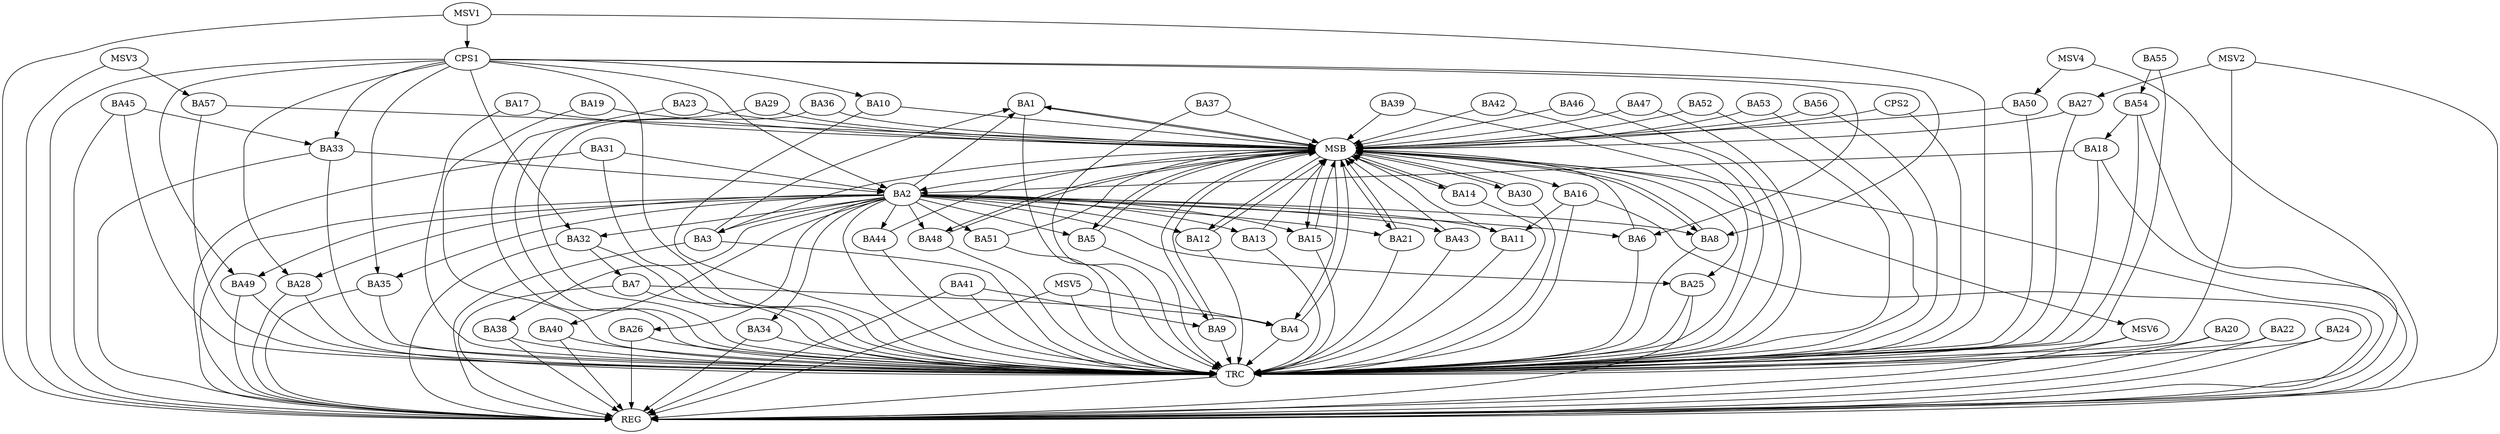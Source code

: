 strict digraph G {
  BA1 [ label="BA1" ];
  BA2 [ label="BA2" ];
  BA3 [ label="BA3" ];
  BA4 [ label="BA4" ];
  BA5 [ label="BA5" ];
  BA6 [ label="BA6" ];
  BA7 [ label="BA7" ];
  BA8 [ label="BA8" ];
  BA9 [ label="BA9" ];
  BA10 [ label="BA10" ];
  BA11 [ label="BA11" ];
  BA12 [ label="BA12" ];
  BA13 [ label="BA13" ];
  BA14 [ label="BA14" ];
  BA15 [ label="BA15" ];
  BA16 [ label="BA16" ];
  BA17 [ label="BA17" ];
  BA18 [ label="BA18" ];
  BA19 [ label="BA19" ];
  BA20 [ label="BA20" ];
  BA21 [ label="BA21" ];
  BA22 [ label="BA22" ];
  BA23 [ label="BA23" ];
  BA24 [ label="BA24" ];
  BA25 [ label="BA25" ];
  BA26 [ label="BA26" ];
  BA27 [ label="BA27" ];
  BA28 [ label="BA28" ];
  BA29 [ label="BA29" ];
  BA30 [ label="BA30" ];
  BA31 [ label="BA31" ];
  BA32 [ label="BA32" ];
  BA33 [ label="BA33" ];
  BA34 [ label="BA34" ];
  BA35 [ label="BA35" ];
  BA36 [ label="BA36" ];
  BA37 [ label="BA37" ];
  BA38 [ label="BA38" ];
  BA39 [ label="BA39" ];
  BA40 [ label="BA40" ];
  BA41 [ label="BA41" ];
  BA42 [ label="BA42" ];
  BA43 [ label="BA43" ];
  BA44 [ label="BA44" ];
  BA45 [ label="BA45" ];
  BA46 [ label="BA46" ];
  BA47 [ label="BA47" ];
  BA48 [ label="BA48" ];
  BA49 [ label="BA49" ];
  BA50 [ label="BA50" ];
  BA51 [ label="BA51" ];
  BA52 [ label="BA52" ];
  BA53 [ label="BA53" ];
  BA54 [ label="BA54" ];
  BA55 [ label="BA55" ];
  BA56 [ label="BA56" ];
  BA57 [ label="BA57" ];
  CPS1 [ label="CPS1" ];
  CPS2 [ label="CPS2" ];
  REG [ label="REG" ];
  MSB [ label="MSB" ];
  TRC [ label="TRC" ];
  MSV1 [ label="MSV1" ];
  MSV2 [ label="MSV2" ];
  MSV3 [ label="MSV3" ];
  MSV4 [ label="MSV4" ];
  MSV5 [ label="MSV5" ];
  MSV6 [ label="MSV6" ];
  BA2 -> BA1;
  BA3 -> BA1;
  BA7 -> BA4;
  BA16 -> BA11;
  BA18 -> BA2;
  BA31 -> BA2;
  BA32 -> BA7;
  BA33 -> BA2;
  BA41 -> BA9;
  BA45 -> BA33;
  BA54 -> BA18;
  BA55 -> BA54;
  CPS1 -> BA2;
  CPS1 -> BA8;
  CPS1 -> BA6;
  CPS1 -> BA49;
  CPS1 -> BA32;
  CPS1 -> BA33;
  CPS1 -> BA10;
  CPS1 -> BA35;
  CPS1 -> BA28;
  BA2 -> REG;
  BA3 -> REG;
  BA7 -> REG;
  BA16 -> REG;
  BA18 -> REG;
  BA20 -> REG;
  BA22 -> REG;
  BA24 -> REG;
  BA25 -> REG;
  BA26 -> REG;
  BA28 -> REG;
  BA31 -> REG;
  BA32 -> REG;
  BA33 -> REG;
  BA34 -> REG;
  BA35 -> REG;
  BA38 -> REG;
  BA40 -> REG;
  BA41 -> REG;
  BA45 -> REG;
  BA49 -> REG;
  BA54 -> REG;
  CPS1 -> REG;
  BA1 -> MSB;
  MSB -> BA2;
  MSB -> REG;
  BA4 -> MSB;
  BA5 -> MSB;
  BA6 -> MSB;
  MSB -> BA4;
  BA8 -> MSB;
  BA9 -> MSB;
  MSB -> BA5;
  BA10 -> MSB;
  BA11 -> MSB;
  MSB -> BA8;
  BA12 -> MSB;
  BA13 -> MSB;
  MSB -> BA1;
  BA14 -> MSB;
  BA15 -> MSB;
  MSB -> BA14;
  BA17 -> MSB;
  BA19 -> MSB;
  BA21 -> MSB;
  MSB -> BA15;
  BA23 -> MSB;
  MSB -> BA3;
  BA27 -> MSB;
  BA29 -> MSB;
  BA30 -> MSB;
  MSB -> BA25;
  BA36 -> MSB;
  BA37 -> MSB;
  MSB -> BA9;
  BA39 -> MSB;
  BA42 -> MSB;
  BA43 -> MSB;
  BA44 -> MSB;
  MSB -> BA12;
  BA46 -> MSB;
  MSB -> BA30;
  BA47 -> MSB;
  BA48 -> MSB;
  BA50 -> MSB;
  MSB -> BA48;
  BA51 -> MSB;
  MSB -> BA16;
  BA52 -> MSB;
  BA53 -> MSB;
  BA56 -> MSB;
  BA57 -> MSB;
  CPS2 -> MSB;
  MSB -> BA21;
  BA1 -> TRC;
  BA2 -> TRC;
  BA3 -> TRC;
  BA4 -> TRC;
  BA5 -> TRC;
  BA6 -> TRC;
  BA7 -> TRC;
  BA8 -> TRC;
  BA9 -> TRC;
  BA10 -> TRC;
  BA11 -> TRC;
  BA12 -> TRC;
  BA13 -> TRC;
  BA14 -> TRC;
  BA15 -> TRC;
  BA16 -> TRC;
  BA17 -> TRC;
  BA18 -> TRC;
  BA19 -> TRC;
  BA20 -> TRC;
  BA21 -> TRC;
  BA22 -> TRC;
  BA23 -> TRC;
  BA24 -> TRC;
  BA25 -> TRC;
  BA26 -> TRC;
  BA27 -> TRC;
  BA28 -> TRC;
  BA29 -> TRC;
  BA30 -> TRC;
  BA31 -> TRC;
  BA32 -> TRC;
  BA33 -> TRC;
  BA34 -> TRC;
  BA35 -> TRC;
  BA36 -> TRC;
  BA37 -> TRC;
  BA38 -> TRC;
  BA39 -> TRC;
  BA40 -> TRC;
  BA41 -> TRC;
  BA42 -> TRC;
  BA43 -> TRC;
  BA44 -> TRC;
  BA45 -> TRC;
  BA46 -> TRC;
  BA47 -> TRC;
  BA48 -> TRC;
  BA49 -> TRC;
  BA50 -> TRC;
  BA51 -> TRC;
  BA52 -> TRC;
  BA53 -> TRC;
  BA54 -> TRC;
  BA55 -> TRC;
  BA56 -> TRC;
  BA57 -> TRC;
  CPS1 -> TRC;
  CPS2 -> TRC;
  TRC -> REG;
  BA2 -> BA21;
  BA2 -> BA43;
  BA2 -> BA13;
  BA2 -> BA25;
  BA2 -> BA44;
  BA2 -> BA40;
  BA2 -> BA28;
  BA2 -> BA32;
  BA2 -> BA35;
  BA2 -> BA15;
  BA2 -> BA11;
  BA2 -> BA6;
  BA2 -> BA26;
  BA2 -> BA38;
  BA2 -> BA8;
  BA2 -> BA49;
  BA2 -> BA51;
  BA2 -> BA34;
  BA2 -> BA5;
  BA2 -> BA48;
  BA2 -> BA12;
  BA2 -> BA3;
  MSV1 -> CPS1;
  MSV1 -> REG;
  MSV1 -> TRC;
  MSV2 -> BA27;
  MSV2 -> REG;
  MSV2 -> TRC;
  MSV3 -> BA57;
  MSV3 -> REG;
  MSV4 -> BA50;
  MSV4 -> REG;
  MSV5 -> BA4;
  MSV5 -> REG;
  MSV5 -> TRC;
  MSB -> MSV6;
  MSV6 -> REG;
  MSV6 -> TRC;
}
